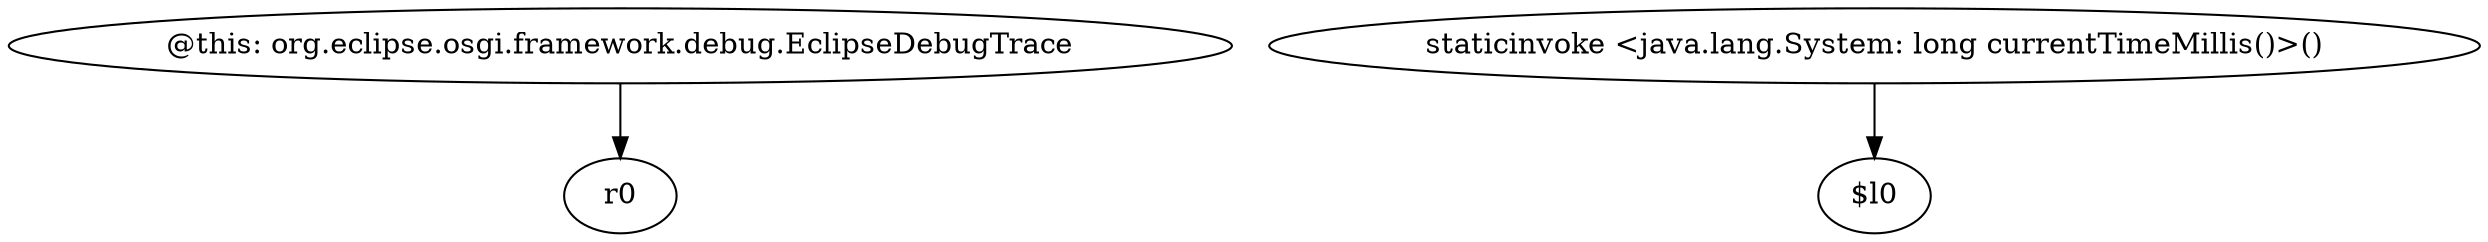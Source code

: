 digraph g {
0[label="@this: org.eclipse.osgi.framework.debug.EclipseDebugTrace"]
1[label="r0"]
0->1[label=""]
2[label="staticinvoke <java.lang.System: long currentTimeMillis()>()"]
3[label="$l0"]
2->3[label=""]
}